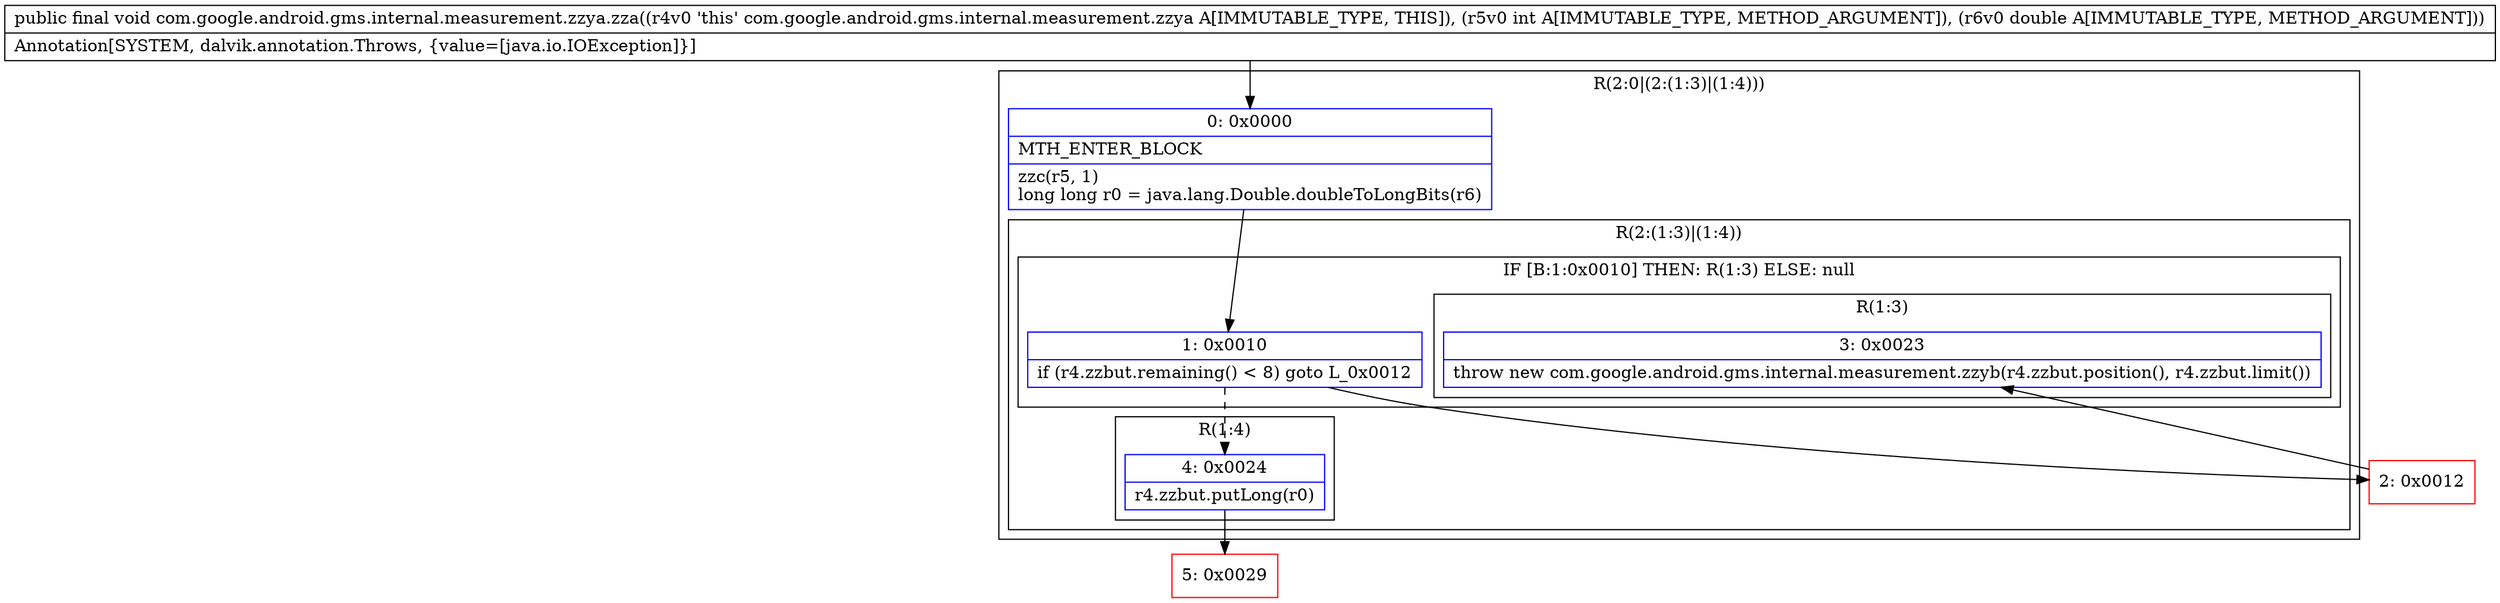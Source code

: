 digraph "CFG forcom.google.android.gms.internal.measurement.zzya.zza(ID)V" {
subgraph cluster_Region_1527916176 {
label = "R(2:0|(2:(1:3)|(1:4)))";
node [shape=record,color=blue];
Node_0 [shape=record,label="{0\:\ 0x0000|MTH_ENTER_BLOCK\l|zzc(r5, 1)\llong long r0 = java.lang.Double.doubleToLongBits(r6)\l}"];
subgraph cluster_Region_1777281927 {
label = "R(2:(1:3)|(1:4))";
node [shape=record,color=blue];
subgraph cluster_IfRegion_626048689 {
label = "IF [B:1:0x0010] THEN: R(1:3) ELSE: null";
node [shape=record,color=blue];
Node_1 [shape=record,label="{1\:\ 0x0010|if (r4.zzbut.remaining() \< 8) goto L_0x0012\l}"];
subgraph cluster_Region_879244195 {
label = "R(1:3)";
node [shape=record,color=blue];
Node_3 [shape=record,label="{3\:\ 0x0023|throw new com.google.android.gms.internal.measurement.zzyb(r4.zzbut.position(), r4.zzbut.limit())\l}"];
}
}
subgraph cluster_Region_145897430 {
label = "R(1:4)";
node [shape=record,color=blue];
Node_4 [shape=record,label="{4\:\ 0x0024|r4.zzbut.putLong(r0)\l}"];
}
}
}
Node_2 [shape=record,color=red,label="{2\:\ 0x0012}"];
Node_5 [shape=record,color=red,label="{5\:\ 0x0029}"];
MethodNode[shape=record,label="{public final void com.google.android.gms.internal.measurement.zzya.zza((r4v0 'this' com.google.android.gms.internal.measurement.zzya A[IMMUTABLE_TYPE, THIS]), (r5v0 int A[IMMUTABLE_TYPE, METHOD_ARGUMENT]), (r6v0 double A[IMMUTABLE_TYPE, METHOD_ARGUMENT]))  | Annotation[SYSTEM, dalvik.annotation.Throws, \{value=[java.io.IOException]\}]\l}"];
MethodNode -> Node_0;
Node_0 -> Node_1;
Node_1 -> Node_2;
Node_1 -> Node_4[style=dashed];
Node_4 -> Node_5;
Node_2 -> Node_3;
}

